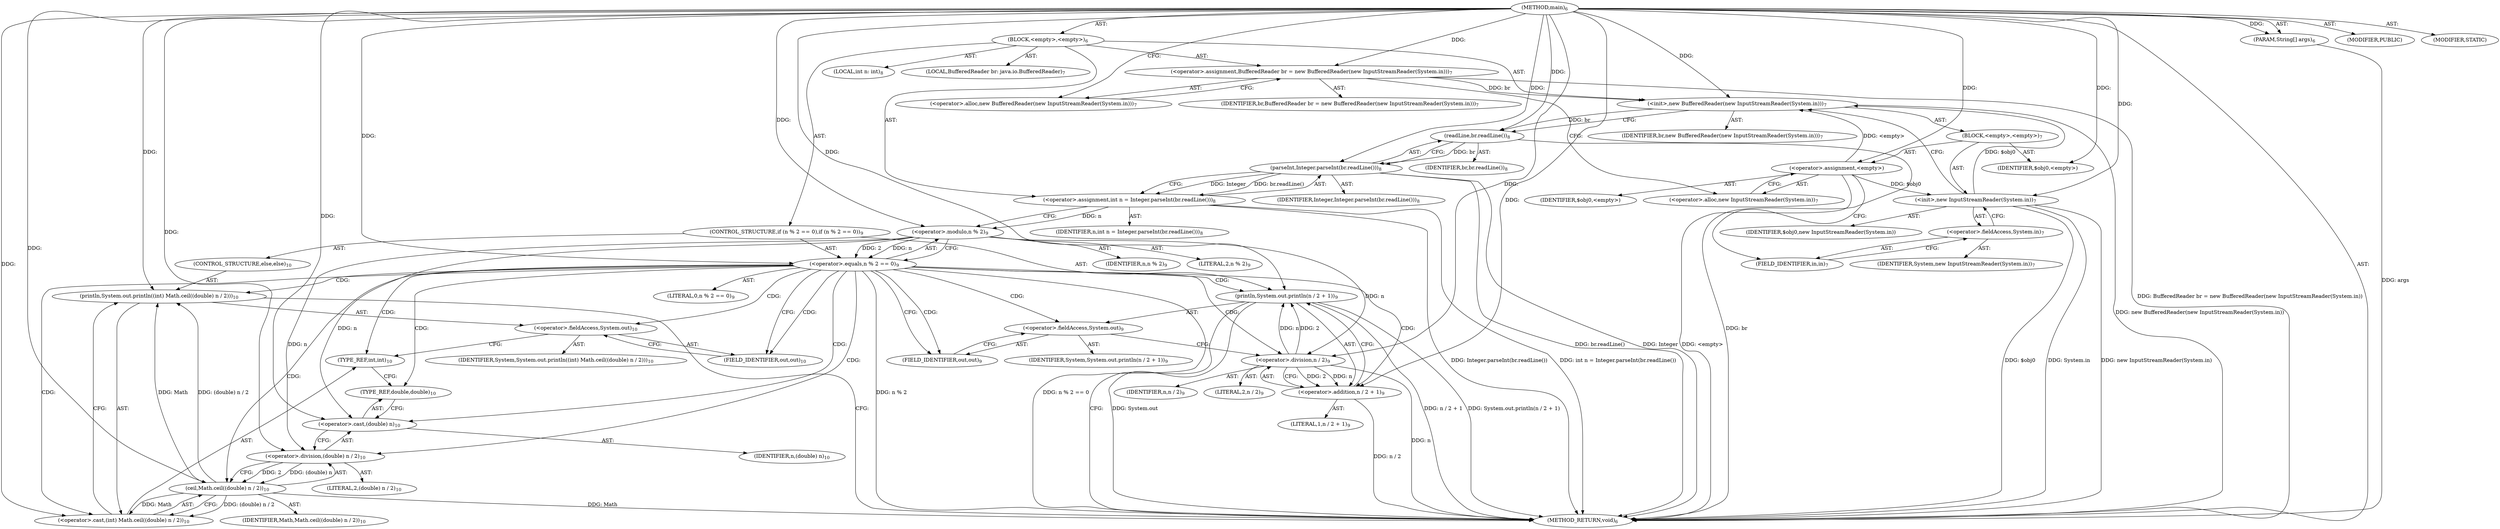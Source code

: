 digraph "main" {  
"19" [label = <(METHOD,main)<SUB>6</SUB>> ]
"20" [label = <(PARAM,String[] args)<SUB>6</SUB>> ]
"21" [label = <(BLOCK,&lt;empty&gt;,&lt;empty&gt;)<SUB>6</SUB>> ]
"4" [label = <(LOCAL,BufferedReader br: java.io.BufferedReader)<SUB>7</SUB>> ]
"22" [label = <(&lt;operator&gt;.assignment,BufferedReader br = new BufferedReader(new InputStreamReader(System.in)))<SUB>7</SUB>> ]
"23" [label = <(IDENTIFIER,br,BufferedReader br = new BufferedReader(new InputStreamReader(System.in)))<SUB>7</SUB>> ]
"24" [label = <(&lt;operator&gt;.alloc,new BufferedReader(new InputStreamReader(System.in)))<SUB>7</SUB>> ]
"25" [label = <(&lt;init&gt;,new BufferedReader(new InputStreamReader(System.in)))<SUB>7</SUB>> ]
"3" [label = <(IDENTIFIER,br,new BufferedReader(new InputStreamReader(System.in)))<SUB>7</SUB>> ]
"26" [label = <(BLOCK,&lt;empty&gt;,&lt;empty&gt;)<SUB>7</SUB>> ]
"27" [label = <(&lt;operator&gt;.assignment,&lt;empty&gt;)> ]
"28" [label = <(IDENTIFIER,$obj0,&lt;empty&gt;)> ]
"29" [label = <(&lt;operator&gt;.alloc,new InputStreamReader(System.in))<SUB>7</SUB>> ]
"30" [label = <(&lt;init&gt;,new InputStreamReader(System.in))<SUB>7</SUB>> ]
"31" [label = <(IDENTIFIER,$obj0,new InputStreamReader(System.in))> ]
"32" [label = <(&lt;operator&gt;.fieldAccess,System.in)<SUB>7</SUB>> ]
"33" [label = <(IDENTIFIER,System,new InputStreamReader(System.in))<SUB>7</SUB>> ]
"34" [label = <(FIELD_IDENTIFIER,in,in)<SUB>7</SUB>> ]
"35" [label = <(IDENTIFIER,$obj0,&lt;empty&gt;)> ]
"36" [label = <(LOCAL,int n: int)<SUB>8</SUB>> ]
"37" [label = <(&lt;operator&gt;.assignment,int n = Integer.parseInt(br.readLine()))<SUB>8</SUB>> ]
"38" [label = <(IDENTIFIER,n,int n = Integer.parseInt(br.readLine()))<SUB>8</SUB>> ]
"39" [label = <(parseInt,Integer.parseInt(br.readLine()))<SUB>8</SUB>> ]
"40" [label = <(IDENTIFIER,Integer,Integer.parseInt(br.readLine()))<SUB>8</SUB>> ]
"41" [label = <(readLine,br.readLine())<SUB>8</SUB>> ]
"42" [label = <(IDENTIFIER,br,br.readLine())<SUB>8</SUB>> ]
"43" [label = <(CONTROL_STRUCTURE,if (n % 2 == 0),if (n % 2 == 0))<SUB>9</SUB>> ]
"44" [label = <(&lt;operator&gt;.equals,n % 2 == 0)<SUB>9</SUB>> ]
"45" [label = <(&lt;operator&gt;.modulo,n % 2)<SUB>9</SUB>> ]
"46" [label = <(IDENTIFIER,n,n % 2)<SUB>9</SUB>> ]
"47" [label = <(LITERAL,2,n % 2)<SUB>9</SUB>> ]
"48" [label = <(LITERAL,0,n % 2 == 0)<SUB>9</SUB>> ]
"49" [label = <(println,System.out.println(n / 2 + 1))<SUB>9</SUB>> ]
"50" [label = <(&lt;operator&gt;.fieldAccess,System.out)<SUB>9</SUB>> ]
"51" [label = <(IDENTIFIER,System,System.out.println(n / 2 + 1))<SUB>9</SUB>> ]
"52" [label = <(FIELD_IDENTIFIER,out,out)<SUB>9</SUB>> ]
"53" [label = <(&lt;operator&gt;.addition,n / 2 + 1)<SUB>9</SUB>> ]
"54" [label = <(&lt;operator&gt;.division,n / 2)<SUB>9</SUB>> ]
"55" [label = <(IDENTIFIER,n,n / 2)<SUB>9</SUB>> ]
"56" [label = <(LITERAL,2,n / 2)<SUB>9</SUB>> ]
"57" [label = <(LITERAL,1,n / 2 + 1)<SUB>9</SUB>> ]
"58" [label = <(CONTROL_STRUCTURE,else,else)<SUB>10</SUB>> ]
"59" [label = <(println,System.out.println((int) Math.ceil((double) n / 2)))<SUB>10</SUB>> ]
"60" [label = <(&lt;operator&gt;.fieldAccess,System.out)<SUB>10</SUB>> ]
"61" [label = <(IDENTIFIER,System,System.out.println((int) Math.ceil((double) n / 2)))<SUB>10</SUB>> ]
"62" [label = <(FIELD_IDENTIFIER,out,out)<SUB>10</SUB>> ]
"63" [label = <(&lt;operator&gt;.cast,(int) Math.ceil((double) n / 2))<SUB>10</SUB>> ]
"64" [label = <(TYPE_REF,int,int)<SUB>10</SUB>> ]
"65" [label = <(ceil,Math.ceil((double) n / 2))<SUB>10</SUB>> ]
"66" [label = <(IDENTIFIER,Math,Math.ceil((double) n / 2))<SUB>10</SUB>> ]
"67" [label = <(&lt;operator&gt;.division,(double) n / 2)<SUB>10</SUB>> ]
"68" [label = <(&lt;operator&gt;.cast,(double) n)<SUB>10</SUB>> ]
"69" [label = <(TYPE_REF,double,double)<SUB>10</SUB>> ]
"70" [label = <(IDENTIFIER,n,(double) n)<SUB>10</SUB>> ]
"71" [label = <(LITERAL,2,(double) n / 2)<SUB>10</SUB>> ]
"72" [label = <(MODIFIER,PUBLIC)> ]
"73" [label = <(MODIFIER,STATIC)> ]
"74" [label = <(METHOD_RETURN,void)<SUB>6</SUB>> ]
  "19" -> "20"  [ label = "AST: "] 
  "19" -> "21"  [ label = "AST: "] 
  "19" -> "72"  [ label = "AST: "] 
  "19" -> "73"  [ label = "AST: "] 
  "19" -> "74"  [ label = "AST: "] 
  "21" -> "4"  [ label = "AST: "] 
  "21" -> "22"  [ label = "AST: "] 
  "21" -> "25"  [ label = "AST: "] 
  "21" -> "36"  [ label = "AST: "] 
  "21" -> "37"  [ label = "AST: "] 
  "21" -> "43"  [ label = "AST: "] 
  "22" -> "23"  [ label = "AST: "] 
  "22" -> "24"  [ label = "AST: "] 
  "25" -> "3"  [ label = "AST: "] 
  "25" -> "26"  [ label = "AST: "] 
  "26" -> "27"  [ label = "AST: "] 
  "26" -> "30"  [ label = "AST: "] 
  "26" -> "35"  [ label = "AST: "] 
  "27" -> "28"  [ label = "AST: "] 
  "27" -> "29"  [ label = "AST: "] 
  "30" -> "31"  [ label = "AST: "] 
  "30" -> "32"  [ label = "AST: "] 
  "32" -> "33"  [ label = "AST: "] 
  "32" -> "34"  [ label = "AST: "] 
  "37" -> "38"  [ label = "AST: "] 
  "37" -> "39"  [ label = "AST: "] 
  "39" -> "40"  [ label = "AST: "] 
  "39" -> "41"  [ label = "AST: "] 
  "41" -> "42"  [ label = "AST: "] 
  "43" -> "44"  [ label = "AST: "] 
  "43" -> "49"  [ label = "AST: "] 
  "43" -> "58"  [ label = "AST: "] 
  "44" -> "45"  [ label = "AST: "] 
  "44" -> "48"  [ label = "AST: "] 
  "45" -> "46"  [ label = "AST: "] 
  "45" -> "47"  [ label = "AST: "] 
  "49" -> "50"  [ label = "AST: "] 
  "49" -> "53"  [ label = "AST: "] 
  "50" -> "51"  [ label = "AST: "] 
  "50" -> "52"  [ label = "AST: "] 
  "53" -> "54"  [ label = "AST: "] 
  "53" -> "57"  [ label = "AST: "] 
  "54" -> "55"  [ label = "AST: "] 
  "54" -> "56"  [ label = "AST: "] 
  "58" -> "59"  [ label = "AST: "] 
  "59" -> "60"  [ label = "AST: "] 
  "59" -> "63"  [ label = "AST: "] 
  "60" -> "61"  [ label = "AST: "] 
  "60" -> "62"  [ label = "AST: "] 
  "63" -> "64"  [ label = "AST: "] 
  "63" -> "65"  [ label = "AST: "] 
  "65" -> "66"  [ label = "AST: "] 
  "65" -> "67"  [ label = "AST: "] 
  "67" -> "68"  [ label = "AST: "] 
  "67" -> "71"  [ label = "AST: "] 
  "68" -> "69"  [ label = "AST: "] 
  "68" -> "70"  [ label = "AST: "] 
  "22" -> "29"  [ label = "CFG: "] 
  "25" -> "41"  [ label = "CFG: "] 
  "37" -> "45"  [ label = "CFG: "] 
  "24" -> "22"  [ label = "CFG: "] 
  "39" -> "37"  [ label = "CFG: "] 
  "44" -> "52"  [ label = "CFG: "] 
  "44" -> "62"  [ label = "CFG: "] 
  "49" -> "74"  [ label = "CFG: "] 
  "27" -> "34"  [ label = "CFG: "] 
  "30" -> "25"  [ label = "CFG: "] 
  "41" -> "39"  [ label = "CFG: "] 
  "45" -> "44"  [ label = "CFG: "] 
  "50" -> "54"  [ label = "CFG: "] 
  "53" -> "49"  [ label = "CFG: "] 
  "59" -> "74"  [ label = "CFG: "] 
  "29" -> "27"  [ label = "CFG: "] 
  "32" -> "30"  [ label = "CFG: "] 
  "52" -> "50"  [ label = "CFG: "] 
  "54" -> "53"  [ label = "CFG: "] 
  "60" -> "64"  [ label = "CFG: "] 
  "63" -> "59"  [ label = "CFG: "] 
  "34" -> "32"  [ label = "CFG: "] 
  "62" -> "60"  [ label = "CFG: "] 
  "64" -> "69"  [ label = "CFG: "] 
  "65" -> "63"  [ label = "CFG: "] 
  "67" -> "65"  [ label = "CFG: "] 
  "68" -> "67"  [ label = "CFG: "] 
  "69" -> "68"  [ label = "CFG: "] 
  "19" -> "24"  [ label = "CFG: "] 
  "20" -> "74"  [ label = "DDG: args"] 
  "22" -> "74"  [ label = "DDG: BufferedReader br = new BufferedReader(new InputStreamReader(System.in))"] 
  "27" -> "74"  [ label = "DDG: &lt;empty&gt;"] 
  "30" -> "74"  [ label = "DDG: $obj0"] 
  "30" -> "74"  [ label = "DDG: System.in"] 
  "30" -> "74"  [ label = "DDG: new InputStreamReader(System.in)"] 
  "25" -> "74"  [ label = "DDG: new BufferedReader(new InputStreamReader(System.in))"] 
  "41" -> "74"  [ label = "DDG: br"] 
  "39" -> "74"  [ label = "DDG: br.readLine()"] 
  "37" -> "74"  [ label = "DDG: Integer.parseInt(br.readLine())"] 
  "37" -> "74"  [ label = "DDG: int n = Integer.parseInt(br.readLine())"] 
  "44" -> "74"  [ label = "DDG: n % 2"] 
  "44" -> "74"  [ label = "DDG: n % 2 == 0"] 
  "49" -> "74"  [ label = "DDG: System.out"] 
  "54" -> "74"  [ label = "DDG: n"] 
  "53" -> "74"  [ label = "DDG: n / 2"] 
  "49" -> "74"  [ label = "DDG: n / 2 + 1"] 
  "49" -> "74"  [ label = "DDG: System.out.println(n / 2 + 1)"] 
  "39" -> "74"  [ label = "DDG: Integer"] 
  "65" -> "74"  [ label = "DDG: Math"] 
  "19" -> "20"  [ label = "DDG: "] 
  "19" -> "22"  [ label = "DDG: "] 
  "39" -> "37"  [ label = "DDG: Integer"] 
  "39" -> "37"  [ label = "DDG: br.readLine()"] 
  "22" -> "25"  [ label = "DDG: br"] 
  "19" -> "25"  [ label = "DDG: "] 
  "27" -> "25"  [ label = "DDG: &lt;empty&gt;"] 
  "30" -> "25"  [ label = "DDG: $obj0"] 
  "19" -> "27"  [ label = "DDG: "] 
  "19" -> "35"  [ label = "DDG: "] 
  "19" -> "39"  [ label = "DDG: "] 
  "41" -> "39"  [ label = "DDG: br"] 
  "45" -> "44"  [ label = "DDG: n"] 
  "45" -> "44"  [ label = "DDG: 2"] 
  "19" -> "44"  [ label = "DDG: "] 
  "54" -> "49"  [ label = "DDG: n"] 
  "54" -> "49"  [ label = "DDG: 2"] 
  "19" -> "49"  [ label = "DDG: "] 
  "27" -> "30"  [ label = "DDG: $obj0"] 
  "19" -> "30"  [ label = "DDG: "] 
  "25" -> "41"  [ label = "DDG: br"] 
  "19" -> "41"  [ label = "DDG: "] 
  "37" -> "45"  [ label = "DDG: n"] 
  "19" -> "45"  [ label = "DDG: "] 
  "54" -> "53"  [ label = "DDG: n"] 
  "54" -> "53"  [ label = "DDG: 2"] 
  "19" -> "53"  [ label = "DDG: "] 
  "19" -> "59"  [ label = "DDG: "] 
  "65" -> "59"  [ label = "DDG: Math"] 
  "65" -> "59"  [ label = "DDG: (double) n / 2"] 
  "45" -> "54"  [ label = "DDG: n"] 
  "19" -> "54"  [ label = "DDG: "] 
  "19" -> "63"  [ label = "DDG: "] 
  "65" -> "63"  [ label = "DDG: Math"] 
  "65" -> "63"  [ label = "DDG: (double) n / 2"] 
  "19" -> "65"  [ label = "DDG: "] 
  "67" -> "65"  [ label = "DDG: (double) n"] 
  "67" -> "65"  [ label = "DDG: 2"] 
  "19" -> "67"  [ label = "DDG: "] 
  "45" -> "67"  [ label = "DDG: n"] 
  "19" -> "68"  [ label = "DDG: "] 
  "45" -> "68"  [ label = "DDG: n"] 
  "44" -> "68"  [ label = "CDG: "] 
  "44" -> "49"  [ label = "CDG: "] 
  "44" -> "60"  [ label = "CDG: "] 
  "44" -> "65"  [ label = "CDG: "] 
  "44" -> "50"  [ label = "CDG: "] 
  "44" -> "64"  [ label = "CDG: "] 
  "44" -> "59"  [ label = "CDG: "] 
  "44" -> "52"  [ label = "CDG: "] 
  "44" -> "53"  [ label = "CDG: "] 
  "44" -> "69"  [ label = "CDG: "] 
  "44" -> "67"  [ label = "CDG: "] 
  "44" -> "54"  [ label = "CDG: "] 
  "44" -> "62"  [ label = "CDG: "] 
  "44" -> "63"  [ label = "CDG: "] 
}
